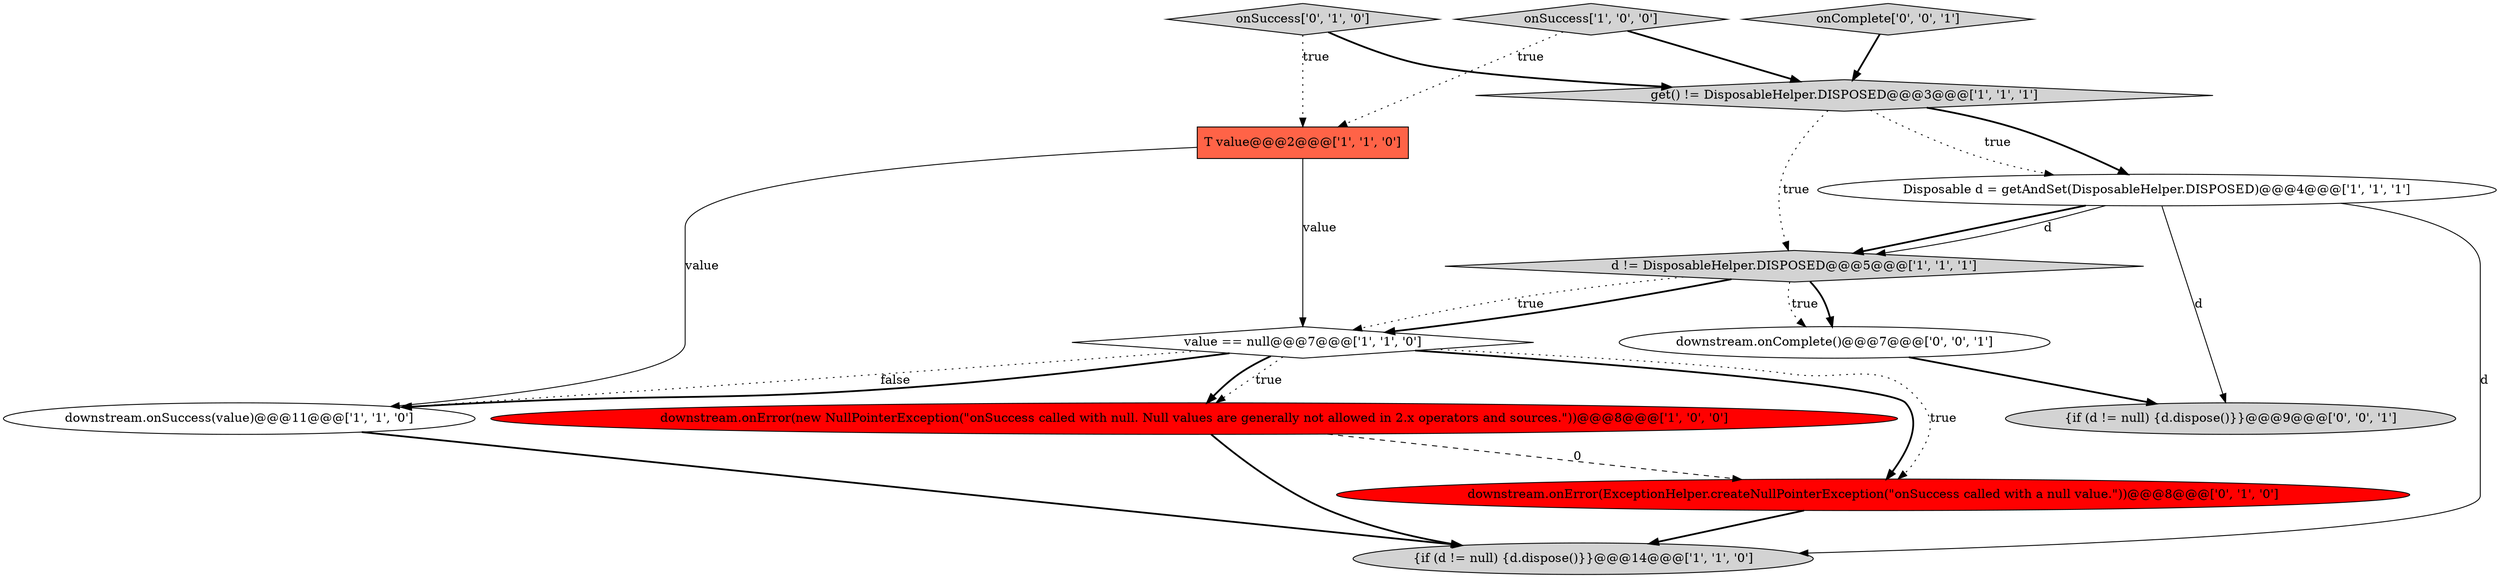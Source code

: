 digraph {
9 [style = filled, label = "onSuccess['0', '1', '0']", fillcolor = lightgray, shape = diamond image = "AAA0AAABBB2BBB"];
11 [style = filled, label = "{if (d != null) {d.dispose()}}@@@9@@@['0', '0', '1']", fillcolor = lightgray, shape = ellipse image = "AAA0AAABBB3BBB"];
7 [style = filled, label = "downstream.onError(new NullPointerException(\"onSuccess called with null. Null values are generally not allowed in 2.x operators and sources.\"))@@@8@@@['1', '0', '0']", fillcolor = red, shape = ellipse image = "AAA1AAABBB1BBB"];
8 [style = filled, label = "value == null@@@7@@@['1', '1', '0']", fillcolor = white, shape = diamond image = "AAA0AAABBB1BBB"];
10 [style = filled, label = "downstream.onError(ExceptionHelper.createNullPointerException(\"onSuccess called with a null value.\"))@@@8@@@['0', '1', '0']", fillcolor = red, shape = ellipse image = "AAA1AAABBB2BBB"];
1 [style = filled, label = "{if (d != null) {d.dispose()}}@@@14@@@['1', '1', '0']", fillcolor = lightgray, shape = ellipse image = "AAA0AAABBB1BBB"];
0 [style = filled, label = "T value@@@2@@@['1', '1', '0']", fillcolor = tomato, shape = box image = "AAA0AAABBB1BBB"];
13 [style = filled, label = "downstream.onComplete()@@@7@@@['0', '0', '1']", fillcolor = white, shape = ellipse image = "AAA0AAABBB3BBB"];
3 [style = filled, label = "d != DisposableHelper.DISPOSED@@@5@@@['1', '1', '1']", fillcolor = lightgray, shape = diamond image = "AAA0AAABBB1BBB"];
5 [style = filled, label = "get() != DisposableHelper.DISPOSED@@@3@@@['1', '1', '1']", fillcolor = lightgray, shape = diamond image = "AAA0AAABBB1BBB"];
4 [style = filled, label = "Disposable d = getAndSet(DisposableHelper.DISPOSED)@@@4@@@['1', '1', '1']", fillcolor = white, shape = ellipse image = "AAA0AAABBB1BBB"];
6 [style = filled, label = "onSuccess['1', '0', '0']", fillcolor = lightgray, shape = diamond image = "AAA0AAABBB1BBB"];
2 [style = filled, label = "downstream.onSuccess(value)@@@11@@@['1', '1', '0']", fillcolor = white, shape = ellipse image = "AAA0AAABBB1BBB"];
12 [style = filled, label = "onComplete['0', '0', '1']", fillcolor = lightgray, shape = diamond image = "AAA0AAABBB3BBB"];
4->3 [style = bold, label=""];
8->10 [style = bold, label=""];
9->0 [style = dotted, label="true"];
7->1 [style = bold, label=""];
12->5 [style = bold, label=""];
0->8 [style = solid, label="value"];
2->1 [style = bold, label=""];
8->7 [style = dotted, label="true"];
4->11 [style = solid, label="d"];
5->3 [style = dotted, label="true"];
8->10 [style = dotted, label="true"];
13->11 [style = bold, label=""];
8->2 [style = dotted, label="false"];
5->4 [style = dotted, label="true"];
8->7 [style = bold, label=""];
6->5 [style = bold, label=""];
0->2 [style = solid, label="value"];
8->2 [style = bold, label=""];
3->8 [style = bold, label=""];
5->4 [style = bold, label=""];
9->5 [style = bold, label=""];
3->13 [style = bold, label=""];
7->10 [style = dashed, label="0"];
4->3 [style = solid, label="d"];
6->0 [style = dotted, label="true"];
3->8 [style = dotted, label="true"];
10->1 [style = bold, label=""];
3->13 [style = dotted, label="true"];
4->1 [style = solid, label="d"];
}
